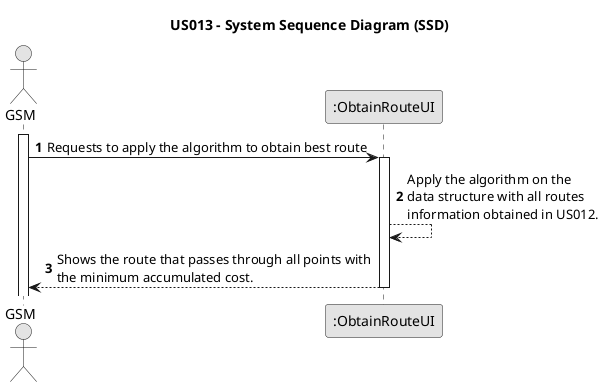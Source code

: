 @startuml
skinparam monochrome true
skinparam packageStyle rectangle
skinparam shadowing false

title US013 - System Sequence Diagram (SSD)

autonumber

actor "GSM" as GSM
participant ":ObtainRouteUI" as UI

activate GSM

    GSM -> UI : Requests to apply the algorithm to obtain best route
    activate UI
    UI --> UI : Apply the algorithm on the\ndata structure with all routes\ninformation obtained in US012.
    UI --> GSM : Shows the route that passes through all points with\nthe minimum accumulated cost.
    deactivate UI

@enduml